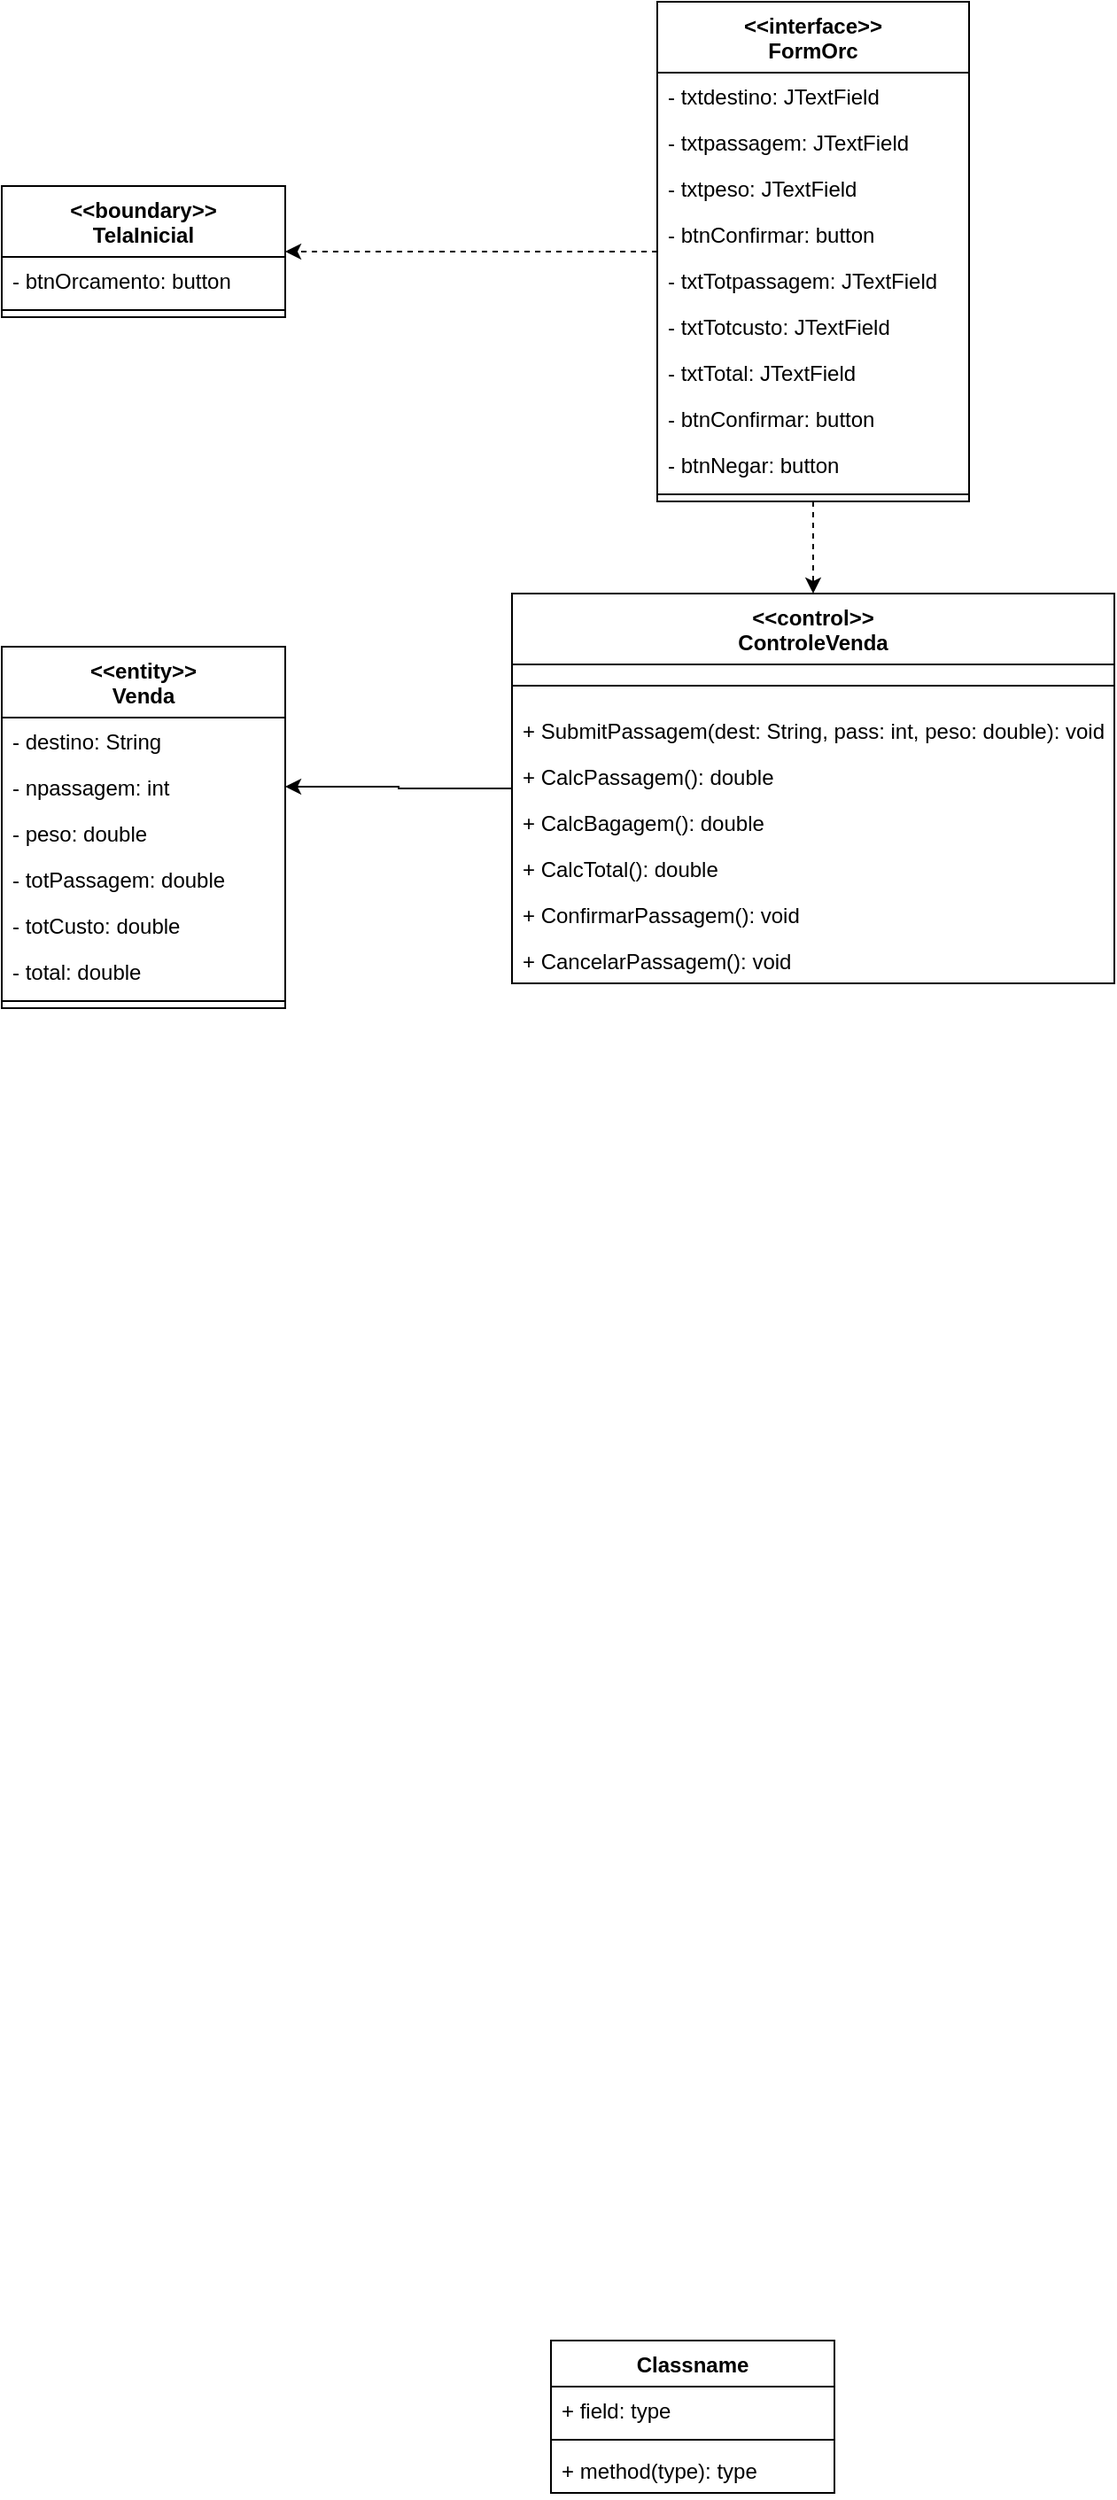 <mxfile version="20.5.3" type="github">
  <diagram id="Y9l8I7I8Wr5Jqgsq6RLC" name="Página-1">
    <mxGraphModel dx="2485" dy="2354" grid="1" gridSize="10" guides="1" tooltips="1" connect="1" arrows="1" fold="1" page="1" pageScale="1" pageWidth="827" pageHeight="1169" math="0" shadow="0">
      <root>
        <mxCell id="0" />
        <mxCell id="1" parent="0" />
        <mxCell id="BLpywXTQy7QZtZPaqTNP-7" value="&lt;&lt;boundary&gt;&gt;&#xa;TelaInicial&#xa;" style="swimlane;fontStyle=1;align=center;verticalAlign=top;childLayout=stackLayout;horizontal=1;startSize=40;horizontalStack=0;resizeParent=1;resizeParentMax=0;resizeLast=0;collapsible=1;marginBottom=0;" parent="1" vertex="1">
          <mxGeometry x="60" y="-986" width="160" height="74" as="geometry" />
        </mxCell>
        <mxCell id="BLpywXTQy7QZtZPaqTNP-8" value="- btnOrcamento: button" style="text;strokeColor=none;fillColor=none;align=left;verticalAlign=top;spacingLeft=4;spacingRight=4;overflow=hidden;rotatable=0;points=[[0,0.5],[1,0.5]];portConstraint=eastwest;" parent="BLpywXTQy7QZtZPaqTNP-7" vertex="1">
          <mxGeometry y="40" width="160" height="26" as="geometry" />
        </mxCell>
        <mxCell id="BLpywXTQy7QZtZPaqTNP-9" value="" style="line;strokeWidth=1;fillColor=none;align=left;verticalAlign=middle;spacingTop=-1;spacingLeft=3;spacingRight=3;rotatable=0;labelPosition=right;points=[];portConstraint=eastwest;strokeColor=inherit;" parent="BLpywXTQy7QZtZPaqTNP-7" vertex="1">
          <mxGeometry y="66" width="160" height="8" as="geometry" />
        </mxCell>
        <mxCell id="BLpywXTQy7QZtZPaqTNP-11" value="Classname" style="swimlane;fontStyle=1;align=center;verticalAlign=top;childLayout=stackLayout;horizontal=1;startSize=26;horizontalStack=0;resizeParent=1;resizeParentMax=0;resizeLast=0;collapsible=1;marginBottom=0;" parent="1" vertex="1">
          <mxGeometry x="370" y="230" width="160" height="86" as="geometry" />
        </mxCell>
        <mxCell id="BLpywXTQy7QZtZPaqTNP-12" value="+ field: type" style="text;strokeColor=none;fillColor=none;align=left;verticalAlign=top;spacingLeft=4;spacingRight=4;overflow=hidden;rotatable=0;points=[[0,0.5],[1,0.5]];portConstraint=eastwest;" parent="BLpywXTQy7QZtZPaqTNP-11" vertex="1">
          <mxGeometry y="26" width="160" height="26" as="geometry" />
        </mxCell>
        <mxCell id="BLpywXTQy7QZtZPaqTNP-13" value="" style="line;strokeWidth=1;fillColor=none;align=left;verticalAlign=middle;spacingTop=-1;spacingLeft=3;spacingRight=3;rotatable=0;labelPosition=right;points=[];portConstraint=eastwest;strokeColor=inherit;" parent="BLpywXTQy7QZtZPaqTNP-11" vertex="1">
          <mxGeometry y="52" width="160" height="8" as="geometry" />
        </mxCell>
        <mxCell id="BLpywXTQy7QZtZPaqTNP-14" value="+ method(type): type" style="text;strokeColor=none;fillColor=none;align=left;verticalAlign=top;spacingLeft=4;spacingRight=4;overflow=hidden;rotatable=0;points=[[0,0.5],[1,0.5]];portConstraint=eastwest;" parent="BLpywXTQy7QZtZPaqTNP-11" vertex="1">
          <mxGeometry y="60" width="160" height="26" as="geometry" />
        </mxCell>
        <mxCell id="enPklc09AmODqLy-inbp-10" style="edgeStyle=orthogonalEdgeStyle;rounded=0;orthogonalLoop=1;jettySize=auto;html=1;entryX=1;entryY=0.5;entryDx=0;entryDy=0;dashed=1;" edge="1" parent="1" source="YAAx3hCROQPIuZlO7VVM-3" target="BLpywXTQy7QZtZPaqTNP-7">
          <mxGeometry relative="1" as="geometry" />
        </mxCell>
        <mxCell id="enPklc09AmODqLy-inbp-11" style="edgeStyle=orthogonalEdgeStyle;rounded=0;orthogonalLoop=1;jettySize=auto;html=1;dashed=1;" edge="1" parent="1" source="YAAx3hCROQPIuZlO7VVM-3" target="YAAx3hCROQPIuZlO7VVM-26">
          <mxGeometry relative="1" as="geometry" />
        </mxCell>
        <mxCell id="YAAx3hCROQPIuZlO7VVM-3" value="&lt;&lt;interface&gt;&gt;&#xa;FormOrc" style="swimlane;fontStyle=1;align=center;verticalAlign=top;childLayout=stackLayout;horizontal=1;startSize=40;horizontalStack=0;resizeParent=1;resizeParentMax=0;resizeLast=0;collapsible=1;marginBottom=0;" parent="1" vertex="1">
          <mxGeometry x="430" y="-1090" width="176" height="282" as="geometry" />
        </mxCell>
        <mxCell id="YAAx3hCROQPIuZlO7VVM-4" value="- txtdestino: JTextField" style="text;strokeColor=none;fillColor=none;align=left;verticalAlign=top;spacingLeft=4;spacingRight=4;overflow=hidden;rotatable=0;points=[[0,0.5],[1,0.5]];portConstraint=eastwest;" parent="YAAx3hCROQPIuZlO7VVM-3" vertex="1">
          <mxGeometry y="40" width="176" height="26" as="geometry" />
        </mxCell>
        <mxCell id="YAAx3hCROQPIuZlO7VVM-7" value="- txtpassagem: JTextField" style="text;strokeColor=none;fillColor=none;align=left;verticalAlign=top;spacingLeft=4;spacingRight=4;overflow=hidden;rotatable=0;points=[[0,0.5],[1,0.5]];portConstraint=eastwest;" parent="YAAx3hCROQPIuZlO7VVM-3" vertex="1">
          <mxGeometry y="66" width="176" height="26" as="geometry" />
        </mxCell>
        <mxCell id="YAAx3hCROQPIuZlO7VVM-8" value="- txtpeso: JTextField" style="text;strokeColor=none;fillColor=none;align=left;verticalAlign=top;spacingLeft=4;spacingRight=4;overflow=hidden;rotatable=0;points=[[0,0.5],[1,0.5]];portConstraint=eastwest;" parent="YAAx3hCROQPIuZlO7VVM-3" vertex="1">
          <mxGeometry y="92" width="176" height="26" as="geometry" />
        </mxCell>
        <mxCell id="YAAx3hCROQPIuZlO7VVM-9" value="- btnConfirmar: button" style="text;strokeColor=none;fillColor=none;align=left;verticalAlign=top;spacingLeft=4;spacingRight=4;overflow=hidden;rotatable=0;points=[[0,0.5],[1,0.5]];portConstraint=eastwest;" parent="YAAx3hCROQPIuZlO7VVM-3" vertex="1">
          <mxGeometry y="118" width="176" height="26" as="geometry" />
        </mxCell>
        <mxCell id="YAAx3hCROQPIuZlO7VVM-15" value="- txtTotpassagem: JTextField" style="text;strokeColor=none;fillColor=none;align=left;verticalAlign=top;spacingLeft=4;spacingRight=4;overflow=hidden;rotatable=0;points=[[0,0.5],[1,0.5]];portConstraint=eastwest;" parent="YAAx3hCROQPIuZlO7VVM-3" vertex="1">
          <mxGeometry y="144" width="176" height="26" as="geometry" />
        </mxCell>
        <mxCell id="YAAx3hCROQPIuZlO7VVM-16" value="- txtTotcusto: JTextField" style="text;strokeColor=none;fillColor=none;align=left;verticalAlign=top;spacingLeft=4;spacingRight=4;overflow=hidden;rotatable=0;points=[[0,0.5],[1,0.5]];portConstraint=eastwest;" parent="YAAx3hCROQPIuZlO7VVM-3" vertex="1">
          <mxGeometry y="170" width="176" height="26" as="geometry" />
        </mxCell>
        <mxCell id="YAAx3hCROQPIuZlO7VVM-17" value="- txtTotal: JTextField" style="text;strokeColor=none;fillColor=none;align=left;verticalAlign=top;spacingLeft=4;spacingRight=4;overflow=hidden;rotatable=0;points=[[0,0.5],[1,0.5]];portConstraint=eastwest;" parent="YAAx3hCROQPIuZlO7VVM-3" vertex="1">
          <mxGeometry y="196" width="176" height="26" as="geometry" />
        </mxCell>
        <mxCell id="YAAx3hCROQPIuZlO7VVM-18" value="- btnConfirmar: button" style="text;strokeColor=none;fillColor=none;align=left;verticalAlign=top;spacingLeft=4;spacingRight=4;overflow=hidden;rotatable=0;points=[[0,0.5],[1,0.5]];portConstraint=eastwest;" parent="YAAx3hCROQPIuZlO7VVM-3" vertex="1">
          <mxGeometry y="222" width="176" height="26" as="geometry" />
        </mxCell>
        <mxCell id="YAAx3hCROQPIuZlO7VVM-20" value="- btnNegar: button" style="text;strokeColor=none;fillColor=none;align=left;verticalAlign=top;spacingLeft=4;spacingRight=4;overflow=hidden;rotatable=0;points=[[0,0.5],[1,0.5]];portConstraint=eastwest;" parent="YAAx3hCROQPIuZlO7VVM-3" vertex="1">
          <mxGeometry y="248" width="176" height="26" as="geometry" />
        </mxCell>
        <mxCell id="YAAx3hCROQPIuZlO7VVM-5" value="" style="line;strokeWidth=1;fillColor=none;align=left;verticalAlign=middle;spacingTop=-1;spacingLeft=3;spacingRight=3;rotatable=0;labelPosition=right;points=[];portConstraint=eastwest;strokeColor=inherit;" parent="YAAx3hCROQPIuZlO7VVM-3" vertex="1">
          <mxGeometry y="274" width="176" height="8" as="geometry" />
        </mxCell>
        <mxCell id="YAAx3hCROQPIuZlO7VVM-14" value="&lt;&lt;entity&gt;&gt;&#xa;Venda" style="swimlane;fontStyle=1;align=center;verticalAlign=top;childLayout=stackLayout;horizontal=1;startSize=40;horizontalStack=0;resizeParent=1;resizeParentMax=0;resizeLast=0;collapsible=1;marginBottom=0;" parent="1" vertex="1">
          <mxGeometry x="60" y="-726" width="160" height="204" as="geometry" />
        </mxCell>
        <mxCell id="enPklc09AmODqLy-inbp-7" value="- destino: String" style="text;strokeColor=none;fillColor=none;align=left;verticalAlign=top;spacingLeft=4;spacingRight=4;overflow=hidden;rotatable=0;points=[[0,0.5],[1,0.5]];portConstraint=eastwest;" vertex="1" parent="YAAx3hCROQPIuZlO7VVM-14">
          <mxGeometry y="40" width="160" height="26" as="geometry" />
        </mxCell>
        <mxCell id="enPklc09AmODqLy-inbp-8" value="- npassagem: int" style="text;strokeColor=none;fillColor=none;align=left;verticalAlign=top;spacingLeft=4;spacingRight=4;overflow=hidden;rotatable=0;points=[[0,0.5],[1,0.5]];portConstraint=eastwest;" vertex="1" parent="YAAx3hCROQPIuZlO7VVM-14">
          <mxGeometry y="66" width="160" height="26" as="geometry" />
        </mxCell>
        <mxCell id="enPklc09AmODqLy-inbp-9" value="- peso: double" style="text;strokeColor=none;fillColor=none;align=left;verticalAlign=top;spacingLeft=4;spacingRight=4;overflow=hidden;rotatable=0;points=[[0,0.5],[1,0.5]];portConstraint=eastwest;" vertex="1" parent="YAAx3hCROQPIuZlO7VVM-14">
          <mxGeometry y="92" width="160" height="26" as="geometry" />
        </mxCell>
        <mxCell id="YAAx3hCROQPIuZlO7VVM-27" value="- totPassagem: double" style="text;strokeColor=none;fillColor=none;align=left;verticalAlign=top;spacingLeft=4;spacingRight=4;overflow=hidden;rotatable=0;points=[[0,0.5],[1,0.5]];portConstraint=eastwest;" parent="YAAx3hCROQPIuZlO7VVM-14" vertex="1">
          <mxGeometry y="118" width="160" height="26" as="geometry" />
        </mxCell>
        <mxCell id="YAAx3hCROQPIuZlO7VVM-28" value="- totCusto: double" style="text;strokeColor=none;fillColor=none;align=left;verticalAlign=top;spacingLeft=4;spacingRight=4;overflow=hidden;rotatable=0;points=[[0,0.5],[1,0.5]];portConstraint=eastwest;" parent="YAAx3hCROQPIuZlO7VVM-14" vertex="1">
          <mxGeometry y="144" width="160" height="26" as="geometry" />
        </mxCell>
        <mxCell id="YAAx3hCROQPIuZlO7VVM-29" value="- total: double" style="text;strokeColor=none;fillColor=none;align=left;verticalAlign=top;spacingLeft=4;spacingRight=4;overflow=hidden;rotatable=0;points=[[0,0.5],[1,0.5]];portConstraint=eastwest;" parent="YAAx3hCROQPIuZlO7VVM-14" vertex="1">
          <mxGeometry y="170" width="160" height="26" as="geometry" />
        </mxCell>
        <mxCell id="YAAx3hCROQPIuZlO7VVM-19" value="" style="line;strokeWidth=1;fillColor=none;align=left;verticalAlign=middle;spacingTop=-1;spacingLeft=3;spacingRight=3;rotatable=0;labelPosition=right;points=[];portConstraint=eastwest;strokeColor=inherit;" parent="YAAx3hCROQPIuZlO7VVM-14" vertex="1">
          <mxGeometry y="196" width="160" height="8" as="geometry" />
        </mxCell>
        <mxCell id="enPklc09AmODqLy-inbp-12" style="edgeStyle=orthogonalEdgeStyle;rounded=0;orthogonalLoop=1;jettySize=auto;html=1;entryX=1;entryY=0.5;entryDx=0;entryDy=0;" edge="1" parent="1" source="YAAx3hCROQPIuZlO7VVM-26" target="enPklc09AmODqLy-inbp-8">
          <mxGeometry relative="1" as="geometry" />
        </mxCell>
        <mxCell id="YAAx3hCROQPIuZlO7VVM-26" value="&lt;&lt;control&gt;&gt;&#xa;ControleVenda" style="swimlane;fontStyle=1;align=center;verticalAlign=top;childLayout=stackLayout;horizontal=1;startSize=40;horizontalStack=0;resizeParent=1;resizeParentMax=0;resizeLast=0;collapsible=1;marginBottom=0;" parent="1" vertex="1">
          <mxGeometry x="348" y="-756" width="340" height="220" as="geometry" />
        </mxCell>
        <mxCell id="YAAx3hCROQPIuZlO7VVM-32" value="" style="line;strokeWidth=1;fillColor=none;align=left;verticalAlign=middle;spacingTop=-1;spacingLeft=3;spacingRight=3;rotatable=0;labelPosition=right;points=[];portConstraint=eastwest;strokeColor=inherit;" parent="YAAx3hCROQPIuZlO7VVM-26" vertex="1">
          <mxGeometry y="40" width="340" height="24" as="geometry" />
        </mxCell>
        <mxCell id="enPklc09AmODqLy-inbp-1" value="+ SubmitPassagem(dest: String, pass: int, peso: double): void" style="text;strokeColor=none;fillColor=none;align=left;verticalAlign=top;spacingLeft=4;spacingRight=4;overflow=hidden;rotatable=0;points=[[0,0.5],[1,0.5]];portConstraint=eastwest;" vertex="1" parent="YAAx3hCROQPIuZlO7VVM-26">
          <mxGeometry y="64" width="340" height="26" as="geometry" />
        </mxCell>
        <mxCell id="YAAx3hCROQPIuZlO7VVM-33" value="+ CalcPassagem(): double" style="text;strokeColor=none;fillColor=none;align=left;verticalAlign=top;spacingLeft=4;spacingRight=4;overflow=hidden;rotatable=0;points=[[0,0.5],[1,0.5]];portConstraint=eastwest;" parent="YAAx3hCROQPIuZlO7VVM-26" vertex="1">
          <mxGeometry y="90" width="340" height="26" as="geometry" />
        </mxCell>
        <mxCell id="enPklc09AmODqLy-inbp-2" value="+ CalcBagagem(): double" style="text;strokeColor=none;fillColor=none;align=left;verticalAlign=top;spacingLeft=4;spacingRight=4;overflow=hidden;rotatable=0;points=[[0,0.5],[1,0.5]];portConstraint=eastwest;" vertex="1" parent="YAAx3hCROQPIuZlO7VVM-26">
          <mxGeometry y="116" width="340" height="26" as="geometry" />
        </mxCell>
        <mxCell id="enPklc09AmODqLy-inbp-4" value="+ CalcTotal(): double" style="text;strokeColor=none;fillColor=none;align=left;verticalAlign=top;spacingLeft=4;spacingRight=4;overflow=hidden;rotatable=0;points=[[0,0.5],[1,0.5]];portConstraint=eastwest;" vertex="1" parent="YAAx3hCROQPIuZlO7VVM-26">
          <mxGeometry y="142" width="340" height="26" as="geometry" />
        </mxCell>
        <mxCell id="enPklc09AmODqLy-inbp-5" value="+ ConfirmarPassagem(): void" style="text;strokeColor=none;fillColor=none;align=left;verticalAlign=top;spacingLeft=4;spacingRight=4;overflow=hidden;rotatable=0;points=[[0,0.5],[1,0.5]];portConstraint=eastwest;" vertex="1" parent="YAAx3hCROQPIuZlO7VVM-26">
          <mxGeometry y="168" width="340" height="26" as="geometry" />
        </mxCell>
        <mxCell id="enPklc09AmODqLy-inbp-6" value="+ CancelarPassagem(): void" style="text;strokeColor=none;fillColor=none;align=left;verticalAlign=top;spacingLeft=4;spacingRight=4;overflow=hidden;rotatable=0;points=[[0,0.5],[1,0.5]];portConstraint=eastwest;" vertex="1" parent="YAAx3hCROQPIuZlO7VVM-26">
          <mxGeometry y="194" width="340" height="26" as="geometry" />
        </mxCell>
      </root>
    </mxGraphModel>
  </diagram>
</mxfile>
